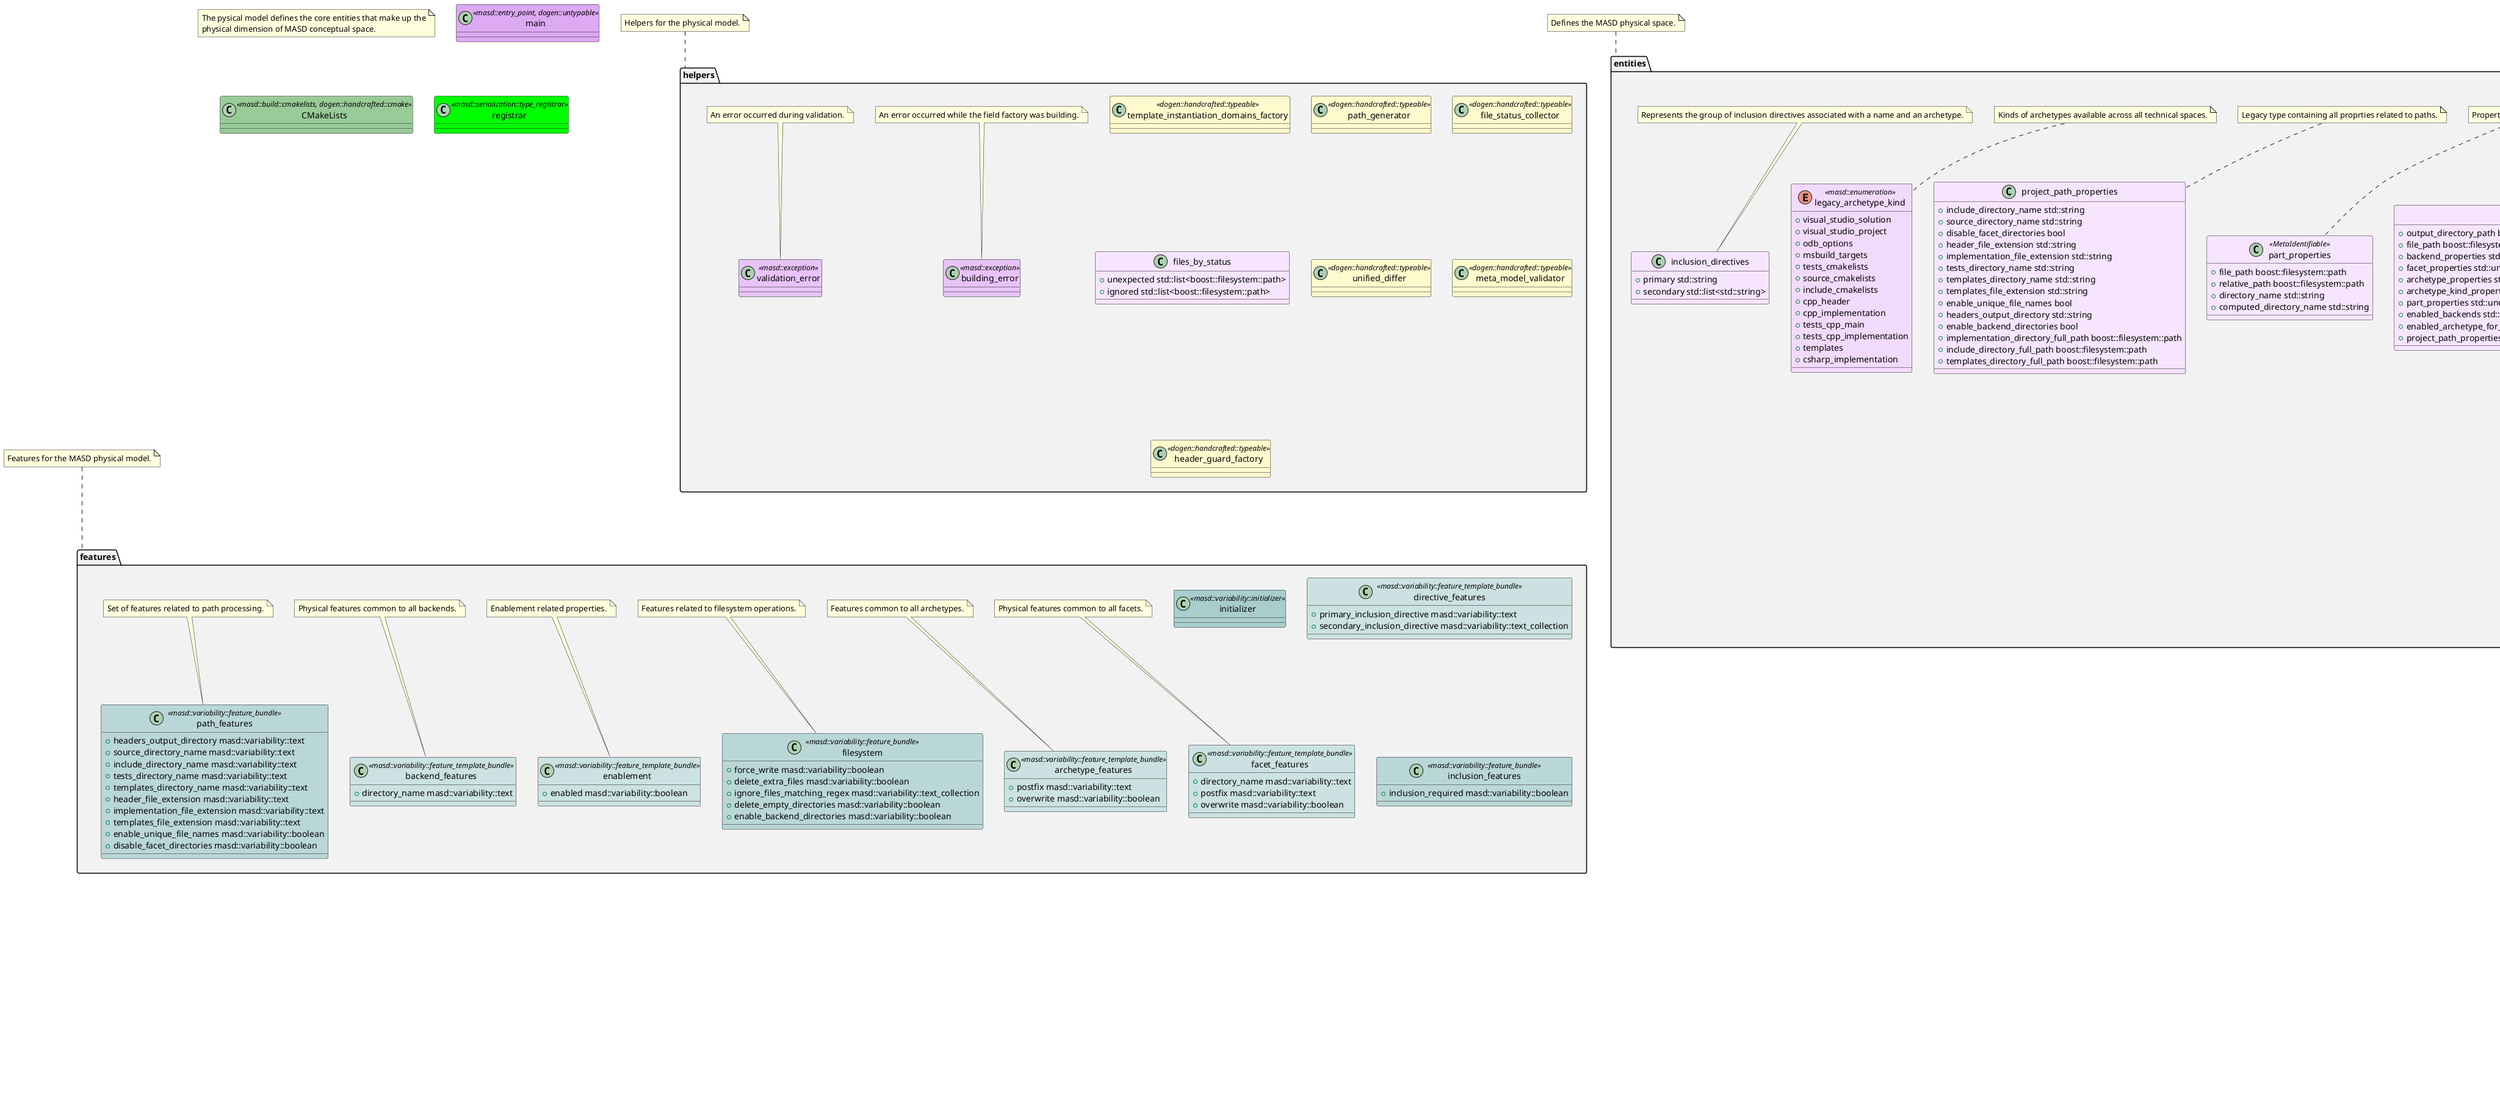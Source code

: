@startuml
set namespaceSeparator ::
note as N1
The pysical model defines the core entities that make up the
physical dimension of MASD conceptual space.
end note

class main <<masd::entry_point, dogen::untypable>> #DDA9F3 {
}

class CMakeLists <<masd::build::cmakelists, dogen::handcrafted::cmake>> #99CB99 {
}

namespace helpers #F2F2F2 {
        class template_instantiation_domains_factory <<dogen::handcrafted::typeable>> #FFFACD {
        }

        class building_error <<masd::exception>> #E8C2F8 {
        }

note top of  building_error
An error occurred while the field factory was building.
end note

        class path_generator <<dogen::handcrafted::typeable>> #FFFACD {
        }

        class file_status_collector <<dogen::handcrafted::typeable>> #FFFACD {
        }

        class files_by_status #F7E5FF {
                +{field} unexpected std::list<boost::filesystem::path>
                +{field} ignored std::list<boost::filesystem::path>
        }

        class unified_differ <<dogen::handcrafted::typeable>> #FFFACD {
        }

        class meta_model_validator <<dogen::handcrafted::typeable>> #FFFACD {
        }

        class validation_error <<masd::exception>> #E8C2F8 {
        }

note top of  validation_error
An error occurred during validation.
end note

        class header_guard_factory <<dogen::handcrafted::typeable>> #FFFACD {
        }

}

note top of  helpers
Helpers for the physical model.
end note

namespace entities #F2F2F2 {
        class meta_model <<ContainingMetaElement>> #F7E5FF {
                +{field} template_instantiation_domains std::unordered_map<std::string, std::vector<std::string>>
                +{field} backends std::list<backend>
                +{field} indexed_names identification::entities::physical_meta_name_indices
        }

note top of  meta_model
Describes the geometry of physical space.

Provides details of the backends available in the current instance of Dogen.
end note

        class backend <<ContainingMetaElement, HasTechnicalSpace>> #F7E5FF {
                +{field} parts std::unordered_map<identification::entities::physical_meta_id, part>
                +{field} facets std::unordered_map<identification::entities::physical_meta_id, facet>
                +{field} archetypes std::unordered_map<identification::entities::physical_meta_id, archetype>
                +{field} archetype_kinds std::unordered_map<std::string, archetype_kind>
        }

note top of  backend
Represents a meta-region in physical space with archetypes for a primary technical
space, and associated secondary technical spaces.
end note

        class part <<ContainingMetaElement>> #F7E5FF {
                +{field} path_configuration path_configuration
                +{field} facets std::unordered_map<identification::entities::physical_meta_id, facet>
                +{field} archetypes std::unordered_map<identification::entities::physical_meta_id, archetype>
                +{field} requires_relative_path bool
        }

note top of  part
Represents a meta-region in physical space with archetypes for a given part of a
component in a backend.
end note

        class path_configuration #F7E5FF {
                +{field} external_modules path_contribution_type
                +{field} model_modules path_contribution_type
                +{field} facet path_contribution_type
                +{field} internal_modules path_contribution_type
        }

note top of  path_configuration
Describes how paths are handled within a part.
end note

        enum path_contribution_type <<masd::enumeration>> #F2DAFD {
                +{field} none
                +{field} as_directories
                +{field} as_path_components
        }

note top of  path_contribution_type
Different kinds of contributions that can be made to the final path computation.
end note

        class facet <<ContainingMetaElement, Postfixable>> #F7E5FF {
                +{field} archetypes std::unordered_map<identification::entities::physical_meta_id, archetype>
                +{field} helpers std::unordered_map<identification::entities::physical_meta_id, helper>
                +{field} default_archetype_for_logical_meta_model_id std::unordered_map<std::string, archetype>
        }

note top of  facet
Represents a meta-region in physical space with archetypes for a given theme.
end note

        class archetype <<MetaElement, Postfixable, Associatable, HasTechnicalSpace>> #F7E5FF {
                +{field} archetype_kind_id std::string
                +{field} logical_meta_element_id identification::entities::logical_meta_id
                +{field} part identification::entities::physical_meta_id
                +{field} relations relations
        }

note top of  archetype
Represents a meta-artefact.
end note

        class archetype_kind <<Describable>> #F7E5FF {
                +{field} id std::string
                +{field} file_extension std::string
        }

note top of  archetype_kind
Represents a type of archetypes.
end note

        class model <<Element>> #F7E5FF {
                +{field} technical_space std::string
                +{field} managed_directories std::list<boost::filesystem::path>
                +{field} outputting_properties outputting_properties
                +{field} orphan_artefacts std::list<boost::shared_ptr<physical::entities::artefact>>
                +{field} meta_model_properties meta_model_properties
                +{field} has_generatable_artefacts bool
                +{field} regions_by_logical_id std::unordered_map<identification::entities::logical_id, region>
        }

note top of  model
Collection of entities representing objects in physical space.
end note

        class Describable <<masd::object_template>> #E3B6F6 {
                +{field} description std::string
        }

        class MetaNameable <<masd::object_template>> #E3B6F6 {
                +{field} meta_name identification::entities::physical_meta_name
        }

note top of  MetaNameable
Ability to have a meta-name.
end note

        class Labelable <<masd::object_template>> #E3B6F6 {
                +{field} labels std::list<identification::entities::label>
        }

note top of  Labelable
The ability to attach labels to an element.
end note

        class MetaElement <<masd::object_template>> #E3B6F6 {
        }

entities::Describable <|-- entities::MetaElement
entities::MetaNameable <|-- entities::MetaElement
entities::Labelable <|-- entities::MetaElement
        class ContainingMetaElement <<masd::object_template>> #E3B6F6 {
                +{field} directory_name std::string
        }

entities::MetaElement <|-- entities::ContainingMetaElement
note top of  ContainingMetaElement
The meta-element can contain other meta-elements.
end note

        class Postfixable <<masd::object_template>> #E3B6F6 {
                +{field} postfix std::string
        }

        class artefact <<Element, HasTechnicalSpace>> #F7E5FF {
                +{field} file_path boost::filesystem::path
                +{field} content std::string
                +{field} path_properties path_properties
                +{field} dependencies std::vector<boost::filesystem::path>
                +{field} unified_diff std::string
                +{field} operation operation
                +{field} enablement_properties enablement_properties
                +{field} formatting_input std::string
                +{field} relations relation_properties
        }

note top of  artefact
Represents an entity in physical space.
end note

        class Configurable <<masd::object_template>> #E3B6F6 {
                +{field} configuration boost::shared_ptr<variability::entities::configuration>
        }

note top of  Configurable
Ability to have meta-data associated.
end note

        class Provenance <<masd::object_template>> #E3B6F6 {
                +{field} provenance identification::entities::logical_provenance
        }

note top of  Provenance
Properties related to the origin of the modeling element.
end note

        class Nameable <<masd::object_template>> #E3B6F6 {
                +{field} name identification::entities::physical_name
        }

note top of  Nameable
Ability to have a name.
end note

        class LogicalPhysicalSpaceIdentity <<masd::object_template>> #E3B6F6 {
                +{field} id identification::entities::logical_meta_physical_id
        }

        class Element <<masd::object_template>> #E3B6F6 {
        }

entities::MetaNameable <|-- entities::Element
entities::Configurable <|-- entities::Element
entities::Provenance <|-- entities::Element
entities::Nameable <|-- entities::Element
entities::LogicalPhysicalSpaceIdentity <|-- entities::Element
        class outputting_properties #F7E5FF {
                +{field} force_write bool
                +{field} delete_extra_files bool
                +{field} ignore_files_matching_regex std::vector<std::string>
                +{field} delete_empty_directories bool
        }

note top of  outputting_properties
Properties related to outputting.
end note

        class operation #F7E5FF {
                +{field} type operation_type
                +{field} reason operation_reason
        }

note top of  operation
Operation to apply to an artefact.
end note

        enum operation_type <<masd::enumeration>> #F2DAFD {
                +{field} create_only
                +{field} write
                +{field} ignore
                +{field} remove
        }

note top of  operation_type
Operation to perform to a given artefact.
end note

        enum operation_reason <<masd::enumeration>> #F2DAFD {
                +{field} newly_generated
                +{field} changed_generated
                +{field} unchanged_generated
                +{field} already_exists
                +{field} ignore_generated
                +{field} force_write
                +{field} unexpected
                +{field} ignore_unexpected
                +{field} ignore_regex
        }

note top of  operation_reason
Reasons for performing an operation.
end note

        class Associatable <<masd::object_template>> #E3B6F6 {
                +{field} depends std::list<std::string>
                +{field} generates std::list<std::string>
                +{field} generated_by std::string
        }

note top of  Associatable
The meta-element is associated with other meta-elements
end note

        class model_set <<Nameable>> #F7E5FF {
                +{field} models std::list<model>
        }

note top of  model_set
Represents a set of related physical models.
end note

        enum relation_status <<masd::enumeration, dogen::convertible>> #F2DAFD {
                +{field} not_relatable
                +{field} relatable
                +{field} facet_default
        }

note top of  relation_status
Status of a given archetype with regards to being related to other archetypes.
end note

        class constant_relation <<Urnable, Labelable>> #F7E5FF {
                +{field} logical_model_element_id std::string
        }

note top of  constant_relation
Represents a relation between archetypes, fixed to a logical model element.
end note

        class variable_relation <<Urnable>> #F7E5FF {
                +{field} type variable_relation_type
        }

        class Urnable <<masd::object_template>> #E3B6F6 {
                +{field} original_urn std::string
                +{field} resolved_urn std::string
        }

        enum variable_relation_type <<masd::enumeration>> #F2DAFD {
                +{field} self
                +{field} parent
                +{field} child
                +{field} transparent
                +{field} opaque
                +{field} associative_key
                +{field} visitation
        }

note top of  variable_relation_type
Lists all of the valid variable relation types.
end note

        class relations #F7E5FF {
                +{field} status relation_status
                +{field} constant std::list<constant_relation>
                +{field} variable std::list<variable_relation>
                +{field} hard_coded std::list<hard_coded_relation>
        }

note top of  relations
Models relationships between archetypes.
end note

        class hard_coded_relation #F7E5FF {
                +{field} value std::string
        }

note top of  hard_coded_relation
Relations against hard-coded values.
end note

        class region <<Configurable, Provenance>> #F7E5FF {
                +{field} artefacts_by_archetype std::unordered_map<identification::entities::physical_meta_id, boost::shared_ptr<physical::entities::artefact>>
                +{field} archetype_for_role std::unordered_map<std::string, identification::entities::physical_meta_id>
                +{field} is_generatable bool
        }

note top of  region
Represents a region of logical-physical space fixed at one logical point.
end note

        class enablement_properties #F7E5FF {
                +{field} enabled bool
                +{field} overwrite bool
                +{field} facet_enabled boost::optional<bool>
                +{field} archetype_enabled boost::optional<bool>
                +{field} facet_overwrite boost::optional<bool>
                +{field} archetype_overwrite boost::optional<bool>
        }

note top of  enablement_properties
Stores the properties related to the enablement.
end note

        class backend_properties <<MetaIdentifiable>> #F7E5FF {
                +{field} enabled bool
                +{field} file_path boost::filesystem::path
                +{field} technical_space_version std::string
                +{field} enable_backend_directories bool
                +{field} directory_name std::string
                +{field} computed_directory_name std::string
        }

note top of  backend_properties
Properties related to the backend.
end note

        class archetype_kind_properties <<MetaNameable>> #F7E5FF {
                +{field} file_extension std::string
        }

        class facet_properties <<MetaIdentifiable>> #F7E5FF {
                +{field} enabled bool
                +{field} overwrite bool
                +{field} directory_name std::string
                +{field} computed_directory_name std::string
                +{field} postfix std::string
                +{field} computed_postfix std::string
        }

note top of  facet_properties
Properties related to the facet.
end note

        class archetype_properties <<MetaIdentifiable>> #F7E5FF {
                +{field} enabled bool
                +{field} overwrite boost::optional<bool>
                +{field} postfix std::string
                +{field} computed_postfix std::string
                +{field} backend_properties backend_properties
                +{field} facet_properties facet_properties
                +{field} part_properties part_properties
        }

note top of  archetype_properties
Properties related to the archetype.
end note

        class meta_model_properties #F7E5FF {
                +{field} output_directory_path boost::filesystem::path
                +{field} file_path boost::filesystem::path
                +{field} backend_properties std::unordered_map<identification::entities::physical_meta_id, backend_properties>
                +{field} facet_properties std::unordered_map<identification::entities::physical_meta_id, facet_properties>
                +{field} archetype_properties std::unordered_map<identification::entities::physical_meta_id, archetype_properties>
                +{field} archetype_kind_properties std::unordered_map<identification::entities::physical_meta_id, archetype_kind_properties>
                +{field} part_properties std::unordered_map<identification::entities::physical_meta_id, part_properties>
                +{field} enabled_backends std::unordered_set<identification::entities::physical_meta_id>
                +{field} enabled_archetype_for_element std::unordered_set<identification::entities::logical_meta_physical_id>
                +{field} project_path_properties project_path_properties
        }

note top of  meta_model_properties
Meta-model configuration supplied by this model.

The meta-model properties represent a set of variability overrides supplied on top
of the existing physical meta-model. In addition, the properties also contain 
computed values on the back of physical transforms.
end note

        class part_properties <<MetaIdentifiable>> #F7E5FF {
                +{field} file_path boost::filesystem::path
                +{field} relative_path boost::filesystem::path
                +{field} directory_name std::string
                +{field} computed_directory_name std::string
        }

note top of  part_properties
Properties related to the part.
end note

        class path_properties #F7E5FF {
                +{field} file_path boost::filesystem::path
                +{field} header_guard std::string
                +{field} inclusion_path boost::filesystem::path
                +{field} inclusion_directives inclusion_directives
                +{field} inclusion_dependencies std::list<std::string>
                +{field} using_dependencies std::list<std::string>
                +{field} relative_path boost::filesystem::path
        }

        class project_path_properties #F7E5FF {
                +{field} include_directory_name std::string
                +{field} source_directory_name std::string
                +{field} disable_facet_directories bool
                +{field} header_file_extension std::string
                +{field} implementation_file_extension std::string
                +{field} tests_directory_name std::string
                +{field} templates_directory_name std::string
                +{field} templates_file_extension std::string
                +{field} enable_unique_file_names bool
                +{field} headers_output_directory std::string
                +{field} enable_backend_directories bool
                +{field} implementation_directory_full_path boost::filesystem::path
                +{field} include_directory_full_path boost::filesystem::path
                +{field} templates_directory_full_path boost::filesystem::path
        }

note top of  project_path_properties
Legacy type containing all proprties related to paths.
end note

        class MetaIdentifiable <<masd::object_template>> #E3B6F6 {
                +{field} meta_id identification::entities::physical_meta_id
        }

        enum legacy_archetype_kind <<masd::enumeration>> #F2DAFD {
                +{field} visual_studio_solution
                +{field} visual_studio_project
                +{field} odb_options
                +{field} msbuild_targets
                +{field} tests_cmakelists
                +{field} source_cmakelists
                +{field} include_cmakelists
                +{field} cpp_header
                +{field} cpp_implementation
                +{field} tests_cpp_main
                +{field} tests_cpp_implementation
                +{field} templates
                +{field} csharp_implementation
        }

note top of  legacy_archetype_kind
Kinds of archetypes available across all technical spaces.
end note

        class relation_properties #F7E5FF {
                +{field} status relation_status
                +{field} relations std::list<std::string>
        }

        class inclusion_directives #F7E5FF {
                +{field} primary std::string
                +{field} secondary std::list<std::string>
        }

note top of  inclusion_directives
Represents the group of inclusion directives associated with a name and an archetype.
end note

        class HasTechnicalSpace <<masd::object_template>> #E3B6F6 {
                +{field} technical_space identification::entities::technical_space
        }

        class helper <<MetaElement, Associatable, HasTechnicalSpace>> #F7E5FF {
                +{field} relations relations
                +{field} part identification::entities::physical_meta_id
                +{field} family std::string
                +{field} owning_formatters std::list<identification::entities::physical_meta_id>
                +{field} owning_facets std::list<identification::entities::physical_meta_id>
        }

}

note top of  entities
Defines the MASD physical space.
end note

namespace features #F2F2F2 {
        class facet_features <<masd::variability::feature_template_bundle>> #CCE2E2 {
                +{field} directory_name masd::variability::text
                +{field} postfix masd::variability::text
                +{field} overwrite masd::variability::boolean
        }

note top of  facet_features
Physical features common to all facets.
end note

        class archetype_features <<masd::variability::feature_template_bundle>> #CCE2E2 {
                +{field} postfix masd::variability::text
                +{field} overwrite masd::variability::boolean
        }

note top of  archetype_features
Features common to all archetypes.
end note

        class initializer <<masd::variability::initializer>> #A9CDCD {
        }

        class filesystem <<masd::variability::feature_bundle>> #BAD7D7 {
                +{field} force_write masd::variability::boolean
                +{field} delete_extra_files masd::variability::boolean
                +{field} ignore_files_matching_regex masd::variability::text_collection
                +{field} delete_empty_directories masd::variability::boolean
                +{field} enable_backend_directories masd::variability::boolean
        }

note top of  filesystem
Features related to filesystem operations.
end note

        class enablement <<masd::variability::feature_template_bundle>> #CCE2E2 {
                +{field} enabled masd::variability::boolean
        }

note top of  enablement
Enablement related properties.
end note

        class backend_features <<masd::variability::feature_template_bundle>> #CCE2E2 {
                +{field} directory_name masd::variability::text
        }

note top of  backend_features
Physical features common to all backends.
end note

        class path_features <<masd::variability::feature_bundle>> #BAD7D7 {
                +{field} headers_output_directory masd::variability::text
                +{field} source_directory_name masd::variability::text
                +{field} include_directory_name masd::variability::text
                +{field} tests_directory_name masd::variability::text
                +{field} templates_directory_name masd::variability::text
                +{field} header_file_extension masd::variability::text
                +{field} implementation_file_extension masd::variability::text
                +{field} templates_file_extension masd::variability::text
                +{field} enable_unique_file_names masd::variability::boolean
                +{field} disable_facet_directories masd::variability::boolean
        }

note top of  path_features
Set of features related to path processing.
end note

        class directive_features <<masd::variability::feature_template_bundle>> #CCE2E2 {
                +{field} primary_inclusion_directive masd::variability::text
                +{field} secondary_inclusion_directive masd::variability::text_collection
        }

        class inclusion_features <<masd::variability::feature_bundle>> #BAD7D7 {
                +{field} inclusion_required masd::variability::boolean
        }

}

note top of  features
Features for the MASD physical model.
end note

namespace transforms #F2F2F2 {
        class context <<dogen::typeable, dogen::pretty_printable>> #F7E5FF {
                +{field} diffing_configuration boost::optional<diffing_configuration>
                +{field} reporting_configuration boost::optional<reporting_configuration>
                +{field} dry_run_mode_enabled bool
                +{field} feature_model boost::shared_ptr<variability::entities::feature_model>
                +{field} meta_model boost::shared_ptr<entities::meta_model>
                +{field} tracer boost::shared_ptr<tracing::tracer>
                +{field} output_directory_path boost::filesystem::path
        }

        class transform_exception <<masd::exception>> #E8C2F8 {
        }

        class file_generation_chain <<dogen::handcrafted::typeable>> #FFFACD {
        }

        class write_artefacts_transform <<dogen::handcrafted::typeable>> #FFFACD {
        }

        class update_outputting_properties_transform <<dogen::handcrafted::typeable>> #FFFACD {
        }

        class remove_files_transform <<dogen::handcrafted::typeable>> #FFFACD {
        }

        class generate_report_transform <<dogen::handcrafted::typeable>> #FFFACD {
        }

        class model_post_processing_chain <<dogen::handcrafted::typeable>> #FFFACD {
        }

        class generate_diffs_transform <<dogen::handcrafted::typeable>> #FFFACD {
        }

        class gather_external_artefacts_transform <<dogen::handcrafted::typeable>> #FFFACD {
        }

        class generate_patch_transform <<dogen::handcrafted::typeable>> #FFFACD {
        }

        class mock_content_filler_transform <<dogen::handcrafted::typeable>> #FFFACD {
        }

        class operation_transform <<dogen::handcrafted::typeable>> #FFFACD {
        }

        class merge_transform <<dogen::handcrafted::typeable>> #FFFACD {
        }

        class meta_model_production_chain <<dogen::handcrafted::typeable>> #FFFACD {
        }

        class compute_name_indices_transform <<dogen::handcrafted::typeable>> #FFFACD {
        }

        class minimal_context <<dogen::typeable, dogen::pretty_printable>> #F7E5FF {
                +{field} tracer boost::shared_ptr<tracing::tracer>
        }

note top of  minimal_context
Smallest possible context required for bootstrapping purposes.
end note

        class meta_model_assembly_transform <<dogen::handcrafted::typeable>> #FFFACD {
        }

        class compute_template_instantiation_domains <<dogen::handcrafted::typeable>> #FFFACD {
        }

        class model_population_chain <<dogen::handcrafted::typeable>> #FFFACD {
        }

        class meta_model_properties_transform <<dogen::handcrafted::typeable>> #FFFACD {
        }

        class enablement_transform <<dogen::handcrafted::typeable>> #FFFACD {
        }

        class generability_transform <<dogen::handcrafted::typeable>> #FFFACD {
        }

        class paths_transform <<dogen::handcrafted::typeable>> #FFFACD {
        }

        class remove_regions_transform <<dogen::handcrafted::typeable>> #FFFACD {
        }

        class legacy_paths_transform <<dogen::handcrafted::typeable>> #FFFACD {
        }

        class relations_transform <<dogen::handcrafted::typeable>> #FFFACD {
        }

}

note top of  transforms
Contains all of the transforms needed to produce
models and meta-models for the physical model.
end note

class registrar <<masd::serialization::type_registrar>> #00FF00 {
}

@enduml
